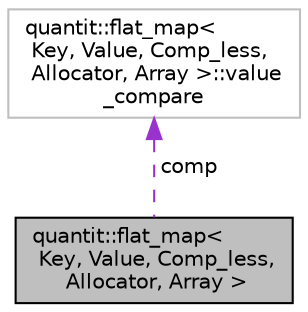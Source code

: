 digraph "quantit::flat_map&lt; Key, Value, Comp_less, Allocator, Array &gt;"
{
 // LATEX_PDF_SIZE
  edge [fontname="Helvetica",fontsize="10",labelfontname="Helvetica",labelfontsize="10"];
  node [fontname="Helvetica",fontsize="10",shape=record];
  Node1 [label="quantit::flat_map\<\l Key, Value, Comp_less,\l Allocator, Array \>",height=0.2,width=0.4,color="black", fillcolor="grey75", style="filled", fontcolor="black",tooltip=" "];
  Node2 -> Node1 [dir="back",color="darkorchid3",fontsize="10",style="dashed",label=" comp" ,fontname="Helvetica"];
  Node2 [label="quantit::flat_map\<\l Key, Value, Comp_less,\l Allocator, Array \>::value\l_compare",height=0.2,width=0.4,color="grey75", fillcolor="white", style="filled",URL="$classquantit_1_1flat__map_1_1value__compare.html",tooltip=" "];
}
